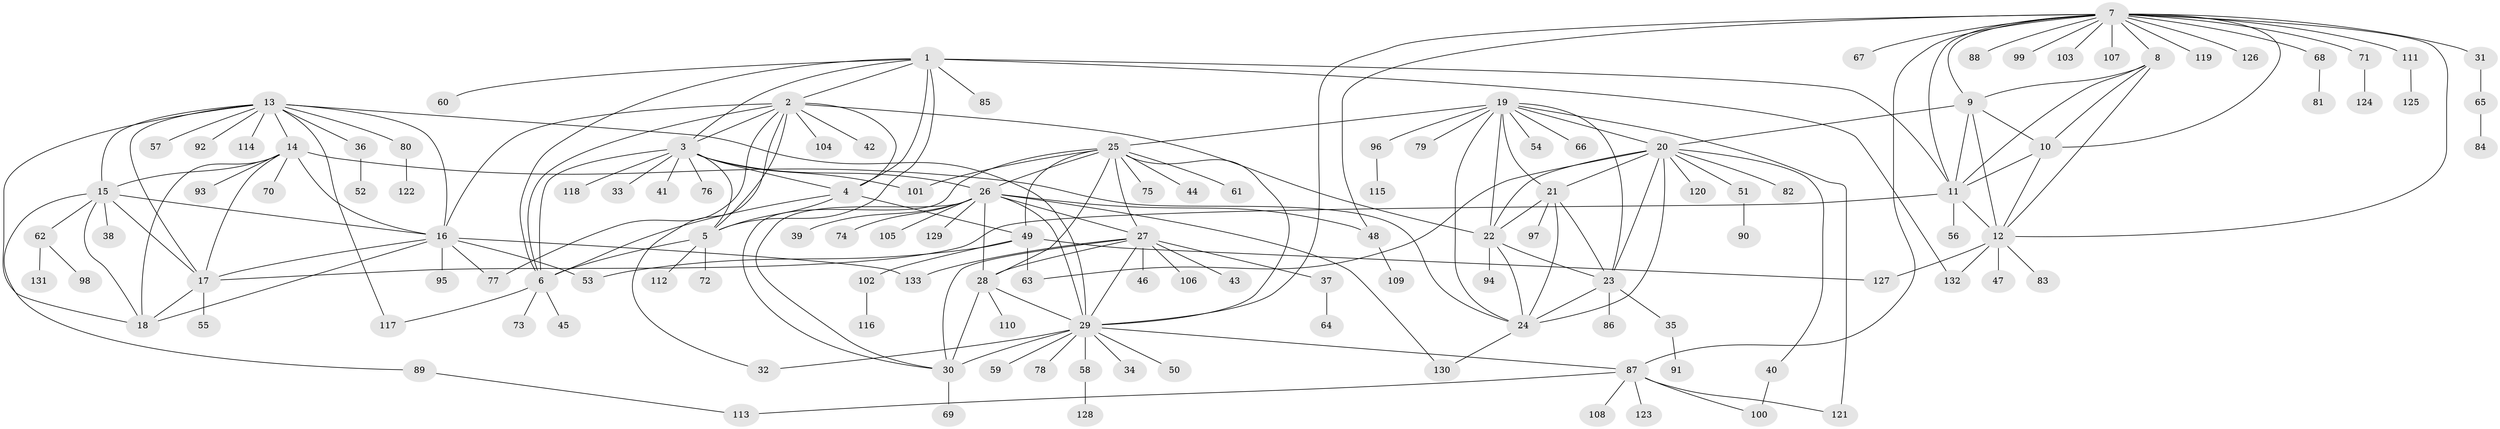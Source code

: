 // Generated by graph-tools (version 1.1) at 2025/50/03/09/25 03:50:43]
// undirected, 133 vertices, 204 edges
graph export_dot {
graph [start="1"]
  node [color=gray90,style=filled];
  1;
  2;
  3;
  4;
  5;
  6;
  7;
  8;
  9;
  10;
  11;
  12;
  13;
  14;
  15;
  16;
  17;
  18;
  19;
  20;
  21;
  22;
  23;
  24;
  25;
  26;
  27;
  28;
  29;
  30;
  31;
  32;
  33;
  34;
  35;
  36;
  37;
  38;
  39;
  40;
  41;
  42;
  43;
  44;
  45;
  46;
  47;
  48;
  49;
  50;
  51;
  52;
  53;
  54;
  55;
  56;
  57;
  58;
  59;
  60;
  61;
  62;
  63;
  64;
  65;
  66;
  67;
  68;
  69;
  70;
  71;
  72;
  73;
  74;
  75;
  76;
  77;
  78;
  79;
  80;
  81;
  82;
  83;
  84;
  85;
  86;
  87;
  88;
  89;
  90;
  91;
  92;
  93;
  94;
  95;
  96;
  97;
  98;
  99;
  100;
  101;
  102;
  103;
  104;
  105;
  106;
  107;
  108;
  109;
  110;
  111;
  112;
  113;
  114;
  115;
  116;
  117;
  118;
  119;
  120;
  121;
  122;
  123;
  124;
  125;
  126;
  127;
  128;
  129;
  130;
  131;
  132;
  133;
  1 -- 2;
  1 -- 3;
  1 -- 4;
  1 -- 5;
  1 -- 6;
  1 -- 11;
  1 -- 60;
  1 -- 85;
  1 -- 132;
  2 -- 3;
  2 -- 4;
  2 -- 5;
  2 -- 6;
  2 -- 16;
  2 -- 22;
  2 -- 32;
  2 -- 42;
  2 -- 77;
  2 -- 104;
  3 -- 4;
  3 -- 5;
  3 -- 6;
  3 -- 26;
  3 -- 33;
  3 -- 41;
  3 -- 76;
  3 -- 101;
  3 -- 118;
  4 -- 5;
  4 -- 6;
  4 -- 49;
  5 -- 6;
  5 -- 72;
  5 -- 112;
  6 -- 45;
  6 -- 73;
  6 -- 117;
  7 -- 8;
  7 -- 9;
  7 -- 10;
  7 -- 11;
  7 -- 12;
  7 -- 29;
  7 -- 31;
  7 -- 48;
  7 -- 67;
  7 -- 68;
  7 -- 71;
  7 -- 87;
  7 -- 88;
  7 -- 99;
  7 -- 103;
  7 -- 107;
  7 -- 111;
  7 -- 119;
  7 -- 126;
  8 -- 9;
  8 -- 10;
  8 -- 11;
  8 -- 12;
  9 -- 10;
  9 -- 11;
  9 -- 12;
  9 -- 20;
  10 -- 11;
  10 -- 12;
  11 -- 12;
  11 -- 17;
  11 -- 56;
  12 -- 47;
  12 -- 83;
  12 -- 127;
  12 -- 132;
  13 -- 14;
  13 -- 15;
  13 -- 16;
  13 -- 17;
  13 -- 18;
  13 -- 29;
  13 -- 36;
  13 -- 57;
  13 -- 80;
  13 -- 92;
  13 -- 114;
  13 -- 117;
  14 -- 15;
  14 -- 16;
  14 -- 17;
  14 -- 18;
  14 -- 24;
  14 -- 70;
  14 -- 93;
  15 -- 16;
  15 -- 17;
  15 -- 18;
  15 -- 38;
  15 -- 62;
  15 -- 89;
  16 -- 17;
  16 -- 18;
  16 -- 53;
  16 -- 77;
  16 -- 95;
  16 -- 133;
  17 -- 18;
  17 -- 55;
  19 -- 20;
  19 -- 21;
  19 -- 22;
  19 -- 23;
  19 -- 24;
  19 -- 25;
  19 -- 54;
  19 -- 66;
  19 -- 79;
  19 -- 96;
  19 -- 121;
  20 -- 21;
  20 -- 22;
  20 -- 23;
  20 -- 24;
  20 -- 40;
  20 -- 51;
  20 -- 63;
  20 -- 82;
  20 -- 120;
  21 -- 22;
  21 -- 23;
  21 -- 24;
  21 -- 97;
  22 -- 23;
  22 -- 24;
  22 -- 94;
  23 -- 24;
  23 -- 35;
  23 -- 86;
  24 -- 130;
  25 -- 26;
  25 -- 27;
  25 -- 28;
  25 -- 29;
  25 -- 30;
  25 -- 44;
  25 -- 49;
  25 -- 61;
  25 -- 75;
  25 -- 101;
  26 -- 27;
  26 -- 28;
  26 -- 29;
  26 -- 30;
  26 -- 39;
  26 -- 48;
  26 -- 74;
  26 -- 105;
  26 -- 129;
  26 -- 130;
  27 -- 28;
  27 -- 29;
  27 -- 30;
  27 -- 37;
  27 -- 43;
  27 -- 46;
  27 -- 106;
  27 -- 133;
  28 -- 29;
  28 -- 30;
  28 -- 110;
  29 -- 30;
  29 -- 32;
  29 -- 34;
  29 -- 50;
  29 -- 58;
  29 -- 59;
  29 -- 78;
  29 -- 87;
  30 -- 69;
  31 -- 65;
  35 -- 91;
  36 -- 52;
  37 -- 64;
  40 -- 100;
  48 -- 109;
  49 -- 53;
  49 -- 63;
  49 -- 102;
  49 -- 127;
  51 -- 90;
  58 -- 128;
  62 -- 98;
  62 -- 131;
  65 -- 84;
  68 -- 81;
  71 -- 124;
  80 -- 122;
  87 -- 100;
  87 -- 108;
  87 -- 113;
  87 -- 121;
  87 -- 123;
  89 -- 113;
  96 -- 115;
  102 -- 116;
  111 -- 125;
}
